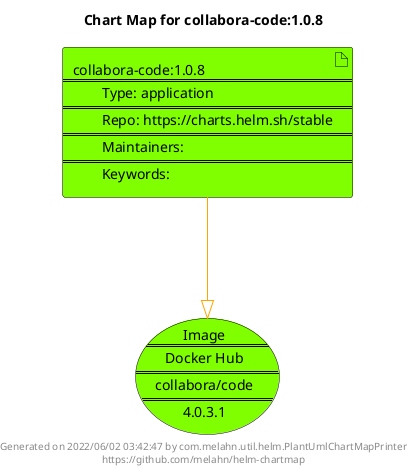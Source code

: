 @startuml
skinparam linetype ortho
skinparam backgroundColor white
skinparam usecaseBorderColor black
skinparam usecaseArrowColor LightSlateGray
skinparam artifactBorderColor black
skinparam artifactArrowColor LightSlateGray

title Chart Map for collabora-code:1.0.8

'There is one referenced Helm Chart
artifact "collabora-code:1.0.8\n====\n\tType: application\n====\n\tRepo: https://charts.helm.sh/stable\n====\n\tMaintainers: \n====\n\tKeywords: " as collabora_code_1_0_8 #Chartreuse

'There is one referenced Docker Image
usecase "Image\n====\nDocker Hub\n====\ncollabora/code\n====\n4.0.3.1" as collabora_code_4_0_3_1 #Chartreuse

'Chart Dependencies
collabora_code_1_0_8--[#orange]-|>collabora_code_4_0_3_1

center footer Generated on 2022/06/02 03:42:47 by com.melahn.util.helm.PlantUmlChartMapPrinter\nhttps://github.com/melahn/helm-chartmap
@enduml
